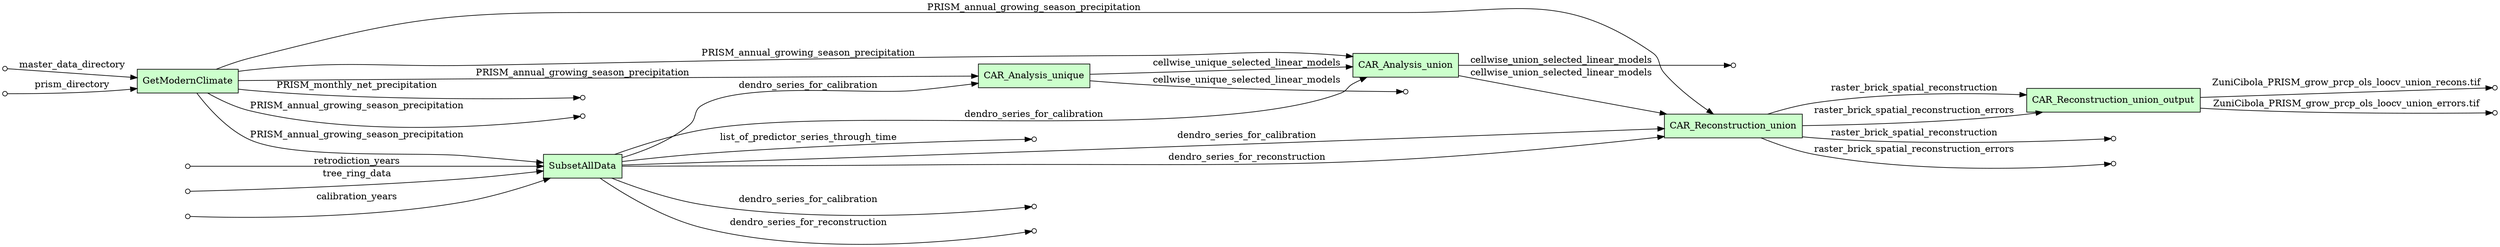 digraph Workflow {
rankdir=LR
node[shape=box style="filled" fillcolor="#CCFFCC" peripheries=1]
node1 [label="GetModernClimate"];
node2 [label="SubsetAllData"];
node3 [label="CAR_Analysis_unique"];
node4 [label="CAR_Analysis_union"];
node5 [label="CAR_Reconstruction_union"];
node6 [label="CAR_Reconstruction_union_output"];
node[shape=circle style="filled" fillcolor="#FFFFFF" peripheries=1 width=0.1]
node7 [label=""];
node8 [label=""];
node9 [label=""];
node10 [label=""];
node11 [label=""];
node12 [label=""];
node13 [label=""];
node14 [label=""];
node15 [label=""];
node16 [label=""];
node17 [label=""];
node18 [label=""];
node19 [label=""];
node20 [label=""];
node21 [label=""];
node22 [label=""];
node1 -> node12 [label="PRISM_monthly_net_precipitation"];
node1 -> node13 [label="PRISM_annual_growing_season_precipitation"];
node1 -> node2 [label="PRISM_annual_growing_season_precipitation"];
node1 -> node3 [label="PRISM_annual_growing_season_precipitation"];
node1 -> node4 [label="PRISM_annual_growing_season_precipitation"];
node1 -> node5 [label="PRISM_annual_growing_season_precipitation"];
node2 -> node14 [label="dendro_series_for_calibration"];
node2 -> node3 [label="dendro_series_for_calibration"];
node2 -> node4 [label="dendro_series_for_calibration"];
node2 -> node5 [label="dendro_series_for_calibration"];
node2 -> node15 [label="dendro_series_for_reconstruction"];
node2 -> node5 [label="dendro_series_for_reconstruction"];
node2 -> node16 [label="list_of_predictor_series_through_time"];
node3 -> node17 [label="cellwise_unique_selected_linear_models"];
node3 -> node4 [label="cellwise_unique_selected_linear_models"];
node4 -> node18 [label="cellwise_union_selected_linear_models"];
node4 -> node5 [label="cellwise_union_selected_linear_models"];
node5 -> node19 [label="raster_brick_spatial_reconstruction"];
node5 -> node6 [label="raster_brick_spatial_reconstruction"];
node5 -> node20 [label="raster_brick_spatial_reconstruction_errors"];
node5 -> node6 [label="raster_brick_spatial_reconstruction_errors"];
node6 -> node21 [label="ZuniCibola_PRISM_grow_prcp_ols_loocv_union_recons.tif"];
node6 -> node22 [label="ZuniCibola_PRISM_grow_prcp_ols_loocv_union_errors.tif"];
node7 -> node1 [label="master_data_directory"];
node8 -> node1 [label="prism_directory"];
node11 -> node2 [label="tree_ring_data"];
node9 -> node2 [label="calibration_years"];
node10 -> node2 [label="retrodiction_years"];
}
